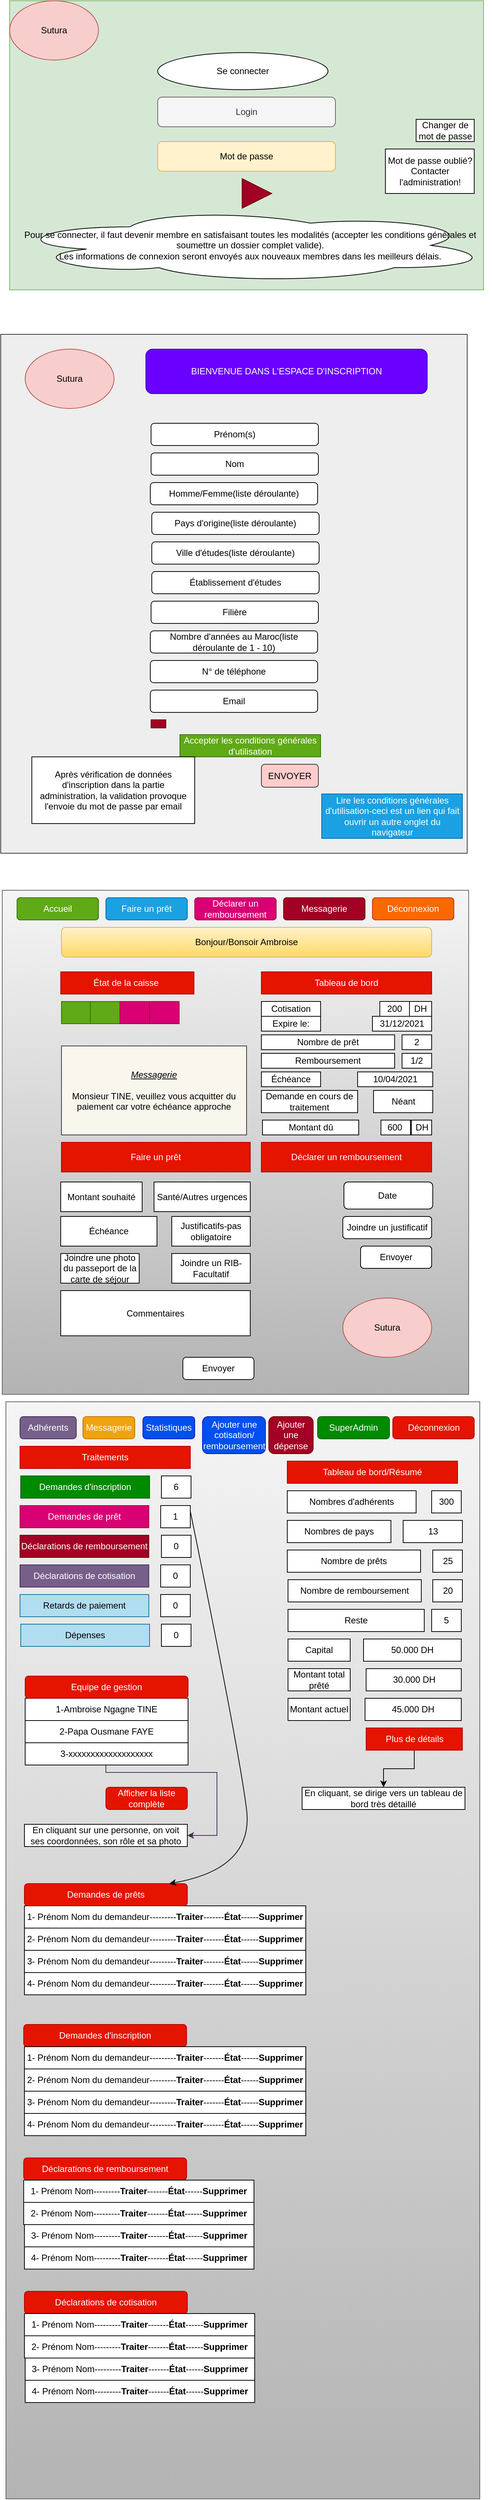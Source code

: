 <mxfile version="14.4.9" type="github">
  <diagram id="IibwhsUdMYKJf8pqr-UW" name="Page-1">
    <mxGraphModel dx="1252" dy="643" grid="1" gridSize="10" guides="1" tooltips="1" connect="1" arrows="1" fold="1" page="1" pageScale="1" pageWidth="827" pageHeight="1169" math="0" shadow="0">
      <root>
        <mxCell id="0" />
        <mxCell id="1" parent="0" />
        <mxCell id="SDGDesWbccRSjYrfOrNV-1" value="" style="rounded=0;whiteSpace=wrap;html=1;fillColor=#d5e8d4;strokeColor=#82b366;" parent="1" vertex="1">
          <mxGeometry x="80" y="80" width="640" height="390" as="geometry" />
        </mxCell>
        <mxCell id="SDGDesWbccRSjYrfOrNV-2" value="Login" style="rounded=1;whiteSpace=wrap;html=1;fillColor=#f5f5f5;strokeColor=#666666;fontColor=#333333;" parent="1" vertex="1">
          <mxGeometry x="280" y="210" width="240" height="40" as="geometry" />
        </mxCell>
        <mxCell id="SDGDesWbccRSjYrfOrNV-3" value="Mot de passe" style="rounded=1;whiteSpace=wrap;html=1;fillColor=#fff2cc;strokeColor=#d6b656;" parent="1" vertex="1">
          <mxGeometry x="280" y="270" width="240" height="40" as="geometry" />
        </mxCell>
        <mxCell id="SDGDesWbccRSjYrfOrNV-4" value="Se connecter" style="ellipse;whiteSpace=wrap;html=1;" parent="1" vertex="1">
          <mxGeometry x="280" y="150" width="230" height="50" as="geometry" />
        </mxCell>
        <mxCell id="SDGDesWbccRSjYrfOrNV-5" value="" style="triangle;whiteSpace=wrap;html=1;fillColor=#a20025;strokeColor=#6F0000;fontColor=#ffffff;" parent="1" vertex="1">
          <mxGeometry x="394" y="320" width="40" height="40" as="geometry" />
        </mxCell>
        <mxCell id="SDGDesWbccRSjYrfOrNV-6" value="Sutura" style="ellipse;whiteSpace=wrap;html=1;fillColor=#f8cecc;strokeColor=#b85450;" parent="1" vertex="1">
          <mxGeometry x="80" y="80" width="120" height="80" as="geometry" />
        </mxCell>
        <mxCell id="SDGDesWbccRSjYrfOrNV-7" value="Pour se connecter, il faut devenir membre en satisfaisant toutes les modalités (accepter les conditions générales et soumettre un dossier complet valide).&lt;br&gt;Les informations de connexion seront envoyés aux nouveaux membres dans les meilleurs délais." style="ellipse;shape=cloud;whiteSpace=wrap;html=1;" parent="1" vertex="1">
          <mxGeometry x="80" y="360" width="650" height="100" as="geometry" />
        </mxCell>
        <mxCell id="SDGDesWbccRSjYrfOrNV-8" value="" style="rounded=0;whiteSpace=wrap;html=1;fillColor=#eeeeee;strokeColor=#36393d;" parent="1" vertex="1">
          <mxGeometry x="68" y="530" width="630" height="700" as="geometry" />
        </mxCell>
        <mxCell id="SDGDesWbccRSjYrfOrNV-9" value="BIENVENUE DANS L&#39;ESPACE D&#39;INSCRIPTION" style="rounded=1;whiteSpace=wrap;html=1;fillColor=#6a00ff;strokeColor=#3700CC;fontColor=#ffffff;" parent="1" vertex="1">
          <mxGeometry x="264" y="550" width="380" height="60" as="geometry" />
        </mxCell>
        <mxCell id="SDGDesWbccRSjYrfOrNV-10" value="Sutura" style="ellipse;whiteSpace=wrap;html=1;fillColor=#f8cecc;strokeColor=#b85450;" parent="1" vertex="1">
          <mxGeometry x="101" y="550" width="120" height="80" as="geometry" />
        </mxCell>
        <mxCell id="SDGDesWbccRSjYrfOrNV-11" value="Prénom(s)" style="rounded=1;whiteSpace=wrap;html=1;" parent="1" vertex="1">
          <mxGeometry x="271" y="650" width="226" height="30" as="geometry" />
        </mxCell>
        <mxCell id="SDGDesWbccRSjYrfOrNV-12" value="Nom" style="rounded=1;whiteSpace=wrap;html=1;" parent="1" vertex="1">
          <mxGeometry x="271" y="690" width="226" height="30" as="geometry" />
        </mxCell>
        <mxCell id="SDGDesWbccRSjYrfOrNV-13" value="Pays d&#39;origine(liste déroulante)" style="rounded=1;whiteSpace=wrap;html=1;" parent="1" vertex="1">
          <mxGeometry x="272" y="770" width="226" height="30" as="geometry" />
        </mxCell>
        <mxCell id="SDGDesWbccRSjYrfOrNV-14" value="Ville d&#39;études(liste déroulante)" style="rounded=1;whiteSpace=wrap;html=1;" parent="1" vertex="1">
          <mxGeometry x="272" y="810" width="226" height="30" as="geometry" />
        </mxCell>
        <mxCell id="SDGDesWbccRSjYrfOrNV-16" value="Établissement d&#39;études" style="rounded=1;whiteSpace=wrap;html=1;" parent="1" vertex="1">
          <mxGeometry x="272" y="850" width="226" height="30" as="geometry" />
        </mxCell>
        <mxCell id="SDGDesWbccRSjYrfOrNV-17" value="Filière" style="rounded=1;whiteSpace=wrap;html=1;" parent="1" vertex="1">
          <mxGeometry x="271" y="890" width="226" height="30" as="geometry" />
        </mxCell>
        <mxCell id="SDGDesWbccRSjYrfOrNV-18" value="Nombre d&#39;années au Maroc(liste déroulante de 1 - 10)" style="rounded=1;whiteSpace=wrap;html=1;" parent="1" vertex="1">
          <mxGeometry x="270" y="930" width="226" height="30" as="geometry" />
        </mxCell>
        <mxCell id="SDGDesWbccRSjYrfOrNV-19" value="N° de téléphone" style="rounded=1;whiteSpace=wrap;html=1;" parent="1" vertex="1">
          <mxGeometry x="270" y="970" width="226" height="30" as="geometry" />
        </mxCell>
        <mxCell id="SDGDesWbccRSjYrfOrNV-20" value="Email" style="rounded=1;whiteSpace=wrap;html=1;" parent="1" vertex="1">
          <mxGeometry x="270" y="1010" width="226" height="30" as="geometry" />
        </mxCell>
        <mxCell id="SDGDesWbccRSjYrfOrNV-24" value="ENVOYER" style="rounded=1;whiteSpace=wrap;html=1;fillColor=#ffcccc;strokeColor=#36393d;" parent="1" vertex="1">
          <mxGeometry x="420" y="1110" width="77" height="31" as="geometry" />
        </mxCell>
        <mxCell id="SDGDesWbccRSjYrfOrNV-25" value="" style="rounded=0;whiteSpace=wrap;html=1;fillColor=#a20025;strokeColor=#6F0000;fontColor=#ffffff;" parent="1" vertex="1">
          <mxGeometry x="271" y="1050" width="20" height="11" as="geometry" />
        </mxCell>
        <mxCell id="SDGDesWbccRSjYrfOrNV-27" value="Accepter les conditions générales d&#39;utilisation" style="rounded=0;whiteSpace=wrap;html=1;fillColor=#60a917;strokeColor=#2D7600;fontColor=#ffffff;" parent="1" vertex="1">
          <mxGeometry x="310" y="1070" width="190" height="30" as="geometry" />
        </mxCell>
        <mxCell id="SDGDesWbccRSjYrfOrNV-28" value="Lire les conditions générales d&#39;utilisation-ceci est un lien qui fait ouvrir un autre onglet du navigateur" style="rounded=0;whiteSpace=wrap;html=1;fillColor=#1ba1e2;strokeColor=#006EAF;fontColor=#ffffff;" parent="1" vertex="1">
          <mxGeometry x="501.5" y="1150" width="190" height="60" as="geometry" />
        </mxCell>
        <mxCell id="SDGDesWbccRSjYrfOrNV-29" value="" style="rounded=0;whiteSpace=wrap;html=1;gradientColor=#b3b3b3;fillColor=#f5f5f5;strokeColor=#666666;" parent="1" vertex="1">
          <mxGeometry x="70" y="1280" width="630" height="680" as="geometry" />
        </mxCell>
        <mxCell id="SDGDesWbccRSjYrfOrNV-30" value="Accueil" style="rounded=1;whiteSpace=wrap;html=1;fillColor=#60a917;strokeColor=#2D7600;fontColor=#ffffff;" parent="1" vertex="1">
          <mxGeometry x="90" y="1290" width="110" height="30" as="geometry" />
        </mxCell>
        <mxCell id="SDGDesWbccRSjYrfOrNV-31" value="Faire un prêt" style="rounded=1;whiteSpace=wrap;html=1;fillColor=#1ba1e2;strokeColor=#006EAF;fontColor=#ffffff;" parent="1" vertex="1">
          <mxGeometry x="210" y="1290" width="110" height="30" as="geometry" />
        </mxCell>
        <mxCell id="SDGDesWbccRSjYrfOrNV-32" value="Déclarer un remboursement" style="rounded=1;whiteSpace=wrap;html=1;fillColor=#d80073;strokeColor=#A50040;fontColor=#ffffff;" parent="1" vertex="1">
          <mxGeometry x="330" y="1290" width="110" height="30" as="geometry" />
        </mxCell>
        <mxCell id="SDGDesWbccRSjYrfOrNV-33" value="Messagerie" style="rounded=1;whiteSpace=wrap;html=1;fillColor=#a20025;strokeColor=#6F0000;fontColor=#ffffff;" parent="1" vertex="1">
          <mxGeometry x="450" y="1290" width="110" height="30" as="geometry" />
        </mxCell>
        <mxCell id="SDGDesWbccRSjYrfOrNV-34" value="Déconnexion" style="rounded=1;whiteSpace=wrap;html=1;fillColor=#fa6800;strokeColor=#C73500;fontColor=#ffffff;" parent="1" vertex="1">
          <mxGeometry x="570" y="1290" width="110" height="30" as="geometry" />
        </mxCell>
        <mxCell id="SDGDesWbccRSjYrfOrNV-35" value="Bonjour/Bonsoir Ambroise" style="rounded=1;whiteSpace=wrap;html=1;fillColor=#fff2cc;strokeColor=#d6b656;gradientColor=#ffd966;" parent="1" vertex="1">
          <mxGeometry x="170" y="1330" width="430" height="40" as="geometry" />
        </mxCell>
        <mxCell id="SDGDesWbccRSjYrfOrNV-36" value="État de la caisse&amp;nbsp;" style="rounded=0;whiteSpace=wrap;html=1;fillColor=#e51400;strokeColor=#B20000;fontColor=#ffffff;" parent="1" vertex="1">
          <mxGeometry x="149" y="1390" width="180" height="30" as="geometry" />
        </mxCell>
        <mxCell id="SDGDesWbccRSjYrfOrNV-37" value="" style="rounded=0;whiteSpace=wrap;html=1;fillColor=#60a917;strokeColor=#2D7600;fontColor=#ffffff;" parent="1" vertex="1">
          <mxGeometry x="150" y="1430" width="40" height="30" as="geometry" />
        </mxCell>
        <mxCell id="SDGDesWbccRSjYrfOrNV-38" value="" style="rounded=0;whiteSpace=wrap;html=1;fillColor=#60a917;strokeColor=#2D7600;fontColor=#ffffff;" parent="1" vertex="1">
          <mxGeometry x="189" y="1430" width="40" height="30" as="geometry" />
        </mxCell>
        <mxCell id="SDGDesWbccRSjYrfOrNV-39" value="" style="rounded=0;whiteSpace=wrap;html=1;fillColor=#d80073;strokeColor=#A50040;fontColor=#ffffff;" parent="1" vertex="1">
          <mxGeometry x="229" y="1430" width="40" height="30" as="geometry" />
        </mxCell>
        <mxCell id="SDGDesWbccRSjYrfOrNV-40" value="" style="rounded=0;whiteSpace=wrap;html=1;fillColor=#d80073;strokeColor=#A50040;fontColor=#ffffff;" parent="1" vertex="1">
          <mxGeometry x="269" y="1430" width="40" height="30" as="geometry" />
        </mxCell>
        <mxCell id="SDGDesWbccRSjYrfOrNV-41" value="&lt;i&gt;&lt;u&gt;Messagerie&lt;br&gt;&lt;/u&gt;&lt;/i&gt;&lt;br&gt;Monsieur TINE, veuillez vous acquitter du paiement car votre échéance approche" style="rounded=0;whiteSpace=wrap;html=1;fillColor=#f9f7ed;strokeColor=#36393d;" parent="1" vertex="1">
          <mxGeometry x="154" y="1490" width="240" height="90" as="geometry" />
        </mxCell>
        <mxCell id="SDGDesWbccRSjYrfOrNV-42" value="Faire un prêt" style="rounded=0;whiteSpace=wrap;html=1;fillColor=#e51400;strokeColor=#B20000;fontColor=#ffffff;" parent="1" vertex="1">
          <mxGeometry x="155" y="1620" width="250" height="40" as="geometry" />
        </mxCell>
        <mxCell id="SDGDesWbccRSjYrfOrNV-43" value="Nombre de prêt" style="rounded=0;whiteSpace=wrap;html=1;" parent="1" vertex="1">
          <mxGeometry x="420" y="1475" width="180" height="20" as="geometry" />
        </mxCell>
        <mxCell id="SDGDesWbccRSjYrfOrNV-45" value="2" style="rounded=0;whiteSpace=wrap;html=1;" parent="1" vertex="1">
          <mxGeometry x="610" y="1475" width="40" height="20" as="geometry" />
        </mxCell>
        <mxCell id="SDGDesWbccRSjYrfOrNV-46" value="Remboursement" style="rounded=0;whiteSpace=wrap;html=1;" parent="1" vertex="1">
          <mxGeometry x="420" y="1500" width="180" height="20" as="geometry" />
        </mxCell>
        <mxCell id="SDGDesWbccRSjYrfOrNV-47" value="1/2" style="rounded=0;whiteSpace=wrap;html=1;" parent="1" vertex="1">
          <mxGeometry x="610" y="1500" width="40" height="20" as="geometry" />
        </mxCell>
        <mxCell id="SDGDesWbccRSjYrfOrNV-49" value="Échéance" style="rounded=0;whiteSpace=wrap;html=1;" parent="1" vertex="1">
          <mxGeometry x="420" y="1525" width="80" height="20" as="geometry" />
        </mxCell>
        <mxCell id="SDGDesWbccRSjYrfOrNV-50" value="10/04/2021" style="rounded=0;whiteSpace=wrap;html=1;" parent="1" vertex="1">
          <mxGeometry x="550" y="1525" width="101.5" height="20" as="geometry" />
        </mxCell>
        <mxCell id="SDGDesWbccRSjYrfOrNV-51" value="Montant souhaité" style="rounded=0;whiteSpace=wrap;html=1;" parent="1" vertex="1">
          <mxGeometry x="149" y="1673.5" width="110" height="40" as="geometry" />
        </mxCell>
        <mxCell id="SDGDesWbccRSjYrfOrNV-53" value="Santé/Autres urgences" style="rounded=0;whiteSpace=wrap;html=1;" parent="1" vertex="1">
          <mxGeometry x="275" y="1673.5" width="130" height="40" as="geometry" />
        </mxCell>
        <mxCell id="SDGDesWbccRSjYrfOrNV-54" value="Échéance" style="rounded=0;whiteSpace=wrap;html=1;" parent="1" vertex="1">
          <mxGeometry x="149" y="1720" width="130" height="40" as="geometry" />
        </mxCell>
        <mxCell id="SDGDesWbccRSjYrfOrNV-57" value="Envoyer" style="rounded=1;whiteSpace=wrap;html=1;" parent="1" vertex="1">
          <mxGeometry x="314" y="1910" width="96" height="30" as="geometry" />
        </mxCell>
        <mxCell id="SDGDesWbccRSjYrfOrNV-58" value="Demande en cours de traitement" style="rounded=0;whiteSpace=wrap;html=1;" parent="1" vertex="1">
          <mxGeometry x="420" y="1550" width="130" height="30" as="geometry" />
        </mxCell>
        <mxCell id="SDGDesWbccRSjYrfOrNV-59" value="Néant" style="rounded=0;whiteSpace=wrap;html=1;" parent="1" vertex="1">
          <mxGeometry x="571.5" y="1550" width="80" height="30" as="geometry" />
        </mxCell>
        <mxCell id="SDGDesWbccRSjYrfOrNV-60" value="Déclarer un remboursement" style="rounded=0;whiteSpace=wrap;html=1;fillColor=#e51400;strokeColor=#B20000;fontColor=#ffffff;" parent="1" vertex="1">
          <mxGeometry x="420" y="1620" width="230" height="40" as="geometry" />
        </mxCell>
        <mxCell id="SDGDesWbccRSjYrfOrNV-61" value="Date&amp;nbsp;" style="rounded=1;whiteSpace=wrap;html=1;" parent="1" vertex="1">
          <mxGeometry x="531.5" y="1673.5" width="120" height="36.5" as="geometry" />
        </mxCell>
        <mxCell id="SDGDesWbccRSjYrfOrNV-62" value="Joindre un justificatif" style="rounded=1;whiteSpace=wrap;html=1;" parent="1" vertex="1">
          <mxGeometry x="530" y="1720" width="120" height="30" as="geometry" />
        </mxCell>
        <mxCell id="SDGDesWbccRSjYrfOrNV-63" value="Envoyer" style="rounded=1;whiteSpace=wrap;html=1;" parent="1" vertex="1">
          <mxGeometry x="554" y="1760" width="96" height="30" as="geometry" />
        </mxCell>
        <mxCell id="SDGDesWbccRSjYrfOrNV-66" value="Accueil" style="rounded=1;whiteSpace=wrap;html=1;fillColor=#60a917;strokeColor=#2D7600;fontColor=#ffffff;" parent="1" vertex="1">
          <mxGeometry x="90" y="1290" width="110" height="30" as="geometry" />
        </mxCell>
        <mxCell id="SDGDesWbccRSjYrfOrNV-67" value="Faire un prêt" style="rounded=1;whiteSpace=wrap;html=1;fillColor=#1ba1e2;strokeColor=#006EAF;fontColor=#ffffff;" parent="1" vertex="1">
          <mxGeometry x="210" y="1290" width="110" height="30" as="geometry" />
        </mxCell>
        <mxCell id="SDGDesWbccRSjYrfOrNV-68" value="Déclarer un remboursement" style="rounded=1;whiteSpace=wrap;html=1;fillColor=#d80073;strokeColor=#A50040;fontColor=#ffffff;" parent="1" vertex="1">
          <mxGeometry x="330" y="1290" width="110" height="30" as="geometry" />
        </mxCell>
        <mxCell id="SDGDesWbccRSjYrfOrNV-69" value="Messagerie" style="rounded=1;whiteSpace=wrap;html=1;fillColor=#a20025;strokeColor=#6F0000;fontColor=#ffffff;" parent="1" vertex="1">
          <mxGeometry x="450" y="1290" width="110" height="30" as="geometry" />
        </mxCell>
        <mxCell id="SDGDesWbccRSjYrfOrNV-70" value="Accueil" style="rounded=1;whiteSpace=wrap;html=1;fillColor=#60a917;strokeColor=#2D7600;fontColor=#ffffff;" parent="1" vertex="1">
          <mxGeometry x="90" y="1290" width="110" height="30" as="geometry" />
        </mxCell>
        <mxCell id="SDGDesWbccRSjYrfOrNV-71" value="Faire un prêt" style="rounded=1;whiteSpace=wrap;html=1;fillColor=#1ba1e2;strokeColor=#006EAF;fontColor=#ffffff;" parent="1" vertex="1">
          <mxGeometry x="210" y="1290" width="110" height="30" as="geometry" />
        </mxCell>
        <mxCell id="SDGDesWbccRSjYrfOrNV-72" value="Déclarer un remboursement" style="rounded=1;whiteSpace=wrap;html=1;fillColor=#d80073;strokeColor=#A50040;fontColor=#ffffff;" parent="1" vertex="1">
          <mxGeometry x="330" y="1290" width="110" height="30" as="geometry" />
        </mxCell>
        <mxCell id="SDGDesWbccRSjYrfOrNV-73" value="Messagerie" style="rounded=1;whiteSpace=wrap;html=1;fillColor=#a20025;strokeColor=#6F0000;fontColor=#ffffff;" parent="1" vertex="1">
          <mxGeometry x="450" y="1290" width="110" height="30" as="geometry" />
        </mxCell>
        <mxCell id="SDGDesWbccRSjYrfOrNV-74" value="Déconnexion" style="rounded=1;whiteSpace=wrap;html=1;fillColor=#fa6800;strokeColor=#C73500;fontColor=#ffffff;" parent="1" vertex="1">
          <mxGeometry x="570" y="1290" width="110" height="30" as="geometry" />
        </mxCell>
        <mxCell id="SDGDesWbccRSjYrfOrNV-75" value="Bonjour/Bonsoir Ambroise" style="rounded=1;whiteSpace=wrap;html=1;fillColor=#fff2cc;strokeColor=#d6b656;gradientColor=#ffd966;" parent="1" vertex="1">
          <mxGeometry x="170" y="1330" width="430" height="40" as="geometry" />
        </mxCell>
        <mxCell id="SDGDesWbccRSjYrfOrNV-80" value="&lt;i&gt;&lt;u&gt;Messagerie&lt;br&gt;&lt;/u&gt;&lt;/i&gt;&lt;br&gt;Monsieur TINE, veuillez vous acquitter du paiement car votre échéance approche" style="rounded=0;whiteSpace=wrap;html=1;fillColor=#f9f7ed;strokeColor=#36393d;" parent="1" vertex="1">
          <mxGeometry x="154" y="1490" width="240" height="90" as="geometry" />
        </mxCell>
        <mxCell id="SDGDesWbccRSjYrfOrNV-85" value="Accueil" style="rounded=1;whiteSpace=wrap;html=1;fillColor=#60a917;strokeColor=#2D7600;fontColor=#ffffff;" parent="1" vertex="1">
          <mxGeometry x="90" y="1290" width="110" height="30" as="geometry" />
        </mxCell>
        <mxCell id="SDGDesWbccRSjYrfOrNV-86" value="Faire un prêt" style="rounded=1;whiteSpace=wrap;html=1;fillColor=#1ba1e2;strokeColor=#006EAF;fontColor=#ffffff;" parent="1" vertex="1">
          <mxGeometry x="210" y="1290" width="110" height="30" as="geometry" />
        </mxCell>
        <mxCell id="SDGDesWbccRSjYrfOrNV-87" value="Déclarer un remboursement" style="rounded=1;whiteSpace=wrap;html=1;fillColor=#d80073;strokeColor=#A50040;fontColor=#ffffff;" parent="1" vertex="1">
          <mxGeometry x="330" y="1290" width="110" height="30" as="geometry" />
        </mxCell>
        <mxCell id="SDGDesWbccRSjYrfOrNV-88" value="Messagerie" style="rounded=1;whiteSpace=wrap;html=1;fillColor=#a20025;strokeColor=#6F0000;fontColor=#ffffff;" parent="1" vertex="1">
          <mxGeometry x="450" y="1290" width="110" height="30" as="geometry" />
        </mxCell>
        <mxCell id="SDGDesWbccRSjYrfOrNV-89" value="Déconnexion" style="rounded=1;whiteSpace=wrap;html=1;fillColor=#fa6800;strokeColor=#C73500;fontColor=#ffffff;" parent="1" vertex="1">
          <mxGeometry x="570" y="1290" width="110" height="30" as="geometry" />
        </mxCell>
        <mxCell id="SDGDesWbccRSjYrfOrNV-90" value="Bonjour/Bonsoir Ambroise" style="rounded=1;whiteSpace=wrap;html=1;fillColor=#fff2cc;strokeColor=#d6b656;gradientColor=#ffd966;" parent="1" vertex="1">
          <mxGeometry x="170" y="1330" width="430" height="40" as="geometry" />
        </mxCell>
        <mxCell id="SDGDesWbccRSjYrfOrNV-95" value="&lt;i&gt;&lt;u&gt;Messagerie&lt;br&gt;&lt;/u&gt;&lt;/i&gt;&lt;br&gt;Monsieur TINE, veuillez vous acquitter du paiement car votre échéance approche" style="rounded=0;whiteSpace=wrap;html=1;fillColor=#f9f7ed;strokeColor=#36393d;" parent="1" vertex="1">
          <mxGeometry x="154" y="1490" width="240" height="90" as="geometry" />
        </mxCell>
        <mxCell id="SDGDesWbccRSjYrfOrNV-103" value="Faire un prêt" style="rounded=0;whiteSpace=wrap;html=1;fillColor=#e51400;strokeColor=#B20000;fontColor=#ffffff;" parent="1" vertex="1">
          <mxGeometry x="155" y="1620" width="250" height="40" as="geometry" />
        </mxCell>
        <mxCell id="SDGDesWbccRSjYrfOrNV-104" value="Déclarer un remboursement" style="rounded=0;whiteSpace=wrap;html=1;fillColor=#e51400;strokeColor=#B20000;fontColor=#ffffff;" parent="1" vertex="1">
          <mxGeometry x="420" y="1620" width="230" height="40" as="geometry" />
        </mxCell>
        <mxCell id="SDGDesWbccRSjYrfOrNV-106" value="Joindre un justificatif" style="rounded=1;whiteSpace=wrap;html=1;" parent="1" vertex="1">
          <mxGeometry x="530" y="1720" width="120" height="30" as="geometry" />
        </mxCell>
        <mxCell id="SDGDesWbccRSjYrfOrNV-107" value="Envoyer" style="rounded=1;whiteSpace=wrap;html=1;" parent="1" vertex="1">
          <mxGeometry x="554" y="1760" width="96" height="30" as="geometry" />
        </mxCell>
        <mxCell id="SDGDesWbccRSjYrfOrNV-108" value="Accueil" style="rounded=1;whiteSpace=wrap;html=1;fillColor=#60a917;strokeColor=#2D7600;fontColor=#ffffff;" parent="1" vertex="1">
          <mxGeometry x="90" y="1290" width="110" height="30" as="geometry" />
        </mxCell>
        <mxCell id="SDGDesWbccRSjYrfOrNV-109" value="Faire un prêt" style="rounded=1;whiteSpace=wrap;html=1;fillColor=#1ba1e2;strokeColor=#006EAF;fontColor=#ffffff;" parent="1" vertex="1">
          <mxGeometry x="210" y="1290" width="110" height="30" as="geometry" />
        </mxCell>
        <mxCell id="SDGDesWbccRSjYrfOrNV-110" value="Déclarer un remboursement" style="rounded=1;whiteSpace=wrap;html=1;fillColor=#d80073;strokeColor=#A50040;fontColor=#ffffff;" parent="1" vertex="1">
          <mxGeometry x="330" y="1290" width="110" height="30" as="geometry" />
        </mxCell>
        <mxCell id="SDGDesWbccRSjYrfOrNV-111" value="Messagerie" style="rounded=1;whiteSpace=wrap;html=1;fillColor=#a20025;strokeColor=#6F0000;fontColor=#ffffff;" parent="1" vertex="1">
          <mxGeometry x="450" y="1290" width="110" height="30" as="geometry" />
        </mxCell>
        <mxCell id="SDGDesWbccRSjYrfOrNV-112" value="Déconnexion" style="rounded=1;whiteSpace=wrap;html=1;fillColor=#fa6800;strokeColor=#C73500;fontColor=#ffffff;" parent="1" vertex="1">
          <mxGeometry x="570" y="1290" width="110" height="30" as="geometry" />
        </mxCell>
        <mxCell id="SDGDesWbccRSjYrfOrNV-113" value="Bonjour/Bonsoir Ambroise" style="rounded=1;whiteSpace=wrap;html=1;fillColor=#fff2cc;strokeColor=#d6b656;gradientColor=#ffd966;" parent="1" vertex="1">
          <mxGeometry x="150" y="1330" width="500" height="40" as="geometry" />
        </mxCell>
        <mxCell id="SDGDesWbccRSjYrfOrNV-118" value="&lt;i&gt;&lt;u&gt;Messagerie&lt;br&gt;&lt;/u&gt;&lt;/i&gt;&lt;br&gt;Monsieur TINE, veuillez vous acquitter du paiement car votre échéance approche" style="rounded=0;whiteSpace=wrap;html=1;fillColor=#f9f7ed;strokeColor=#36393d;" parent="1" vertex="1">
          <mxGeometry x="150" y="1490" width="250" height="120" as="geometry" />
        </mxCell>
        <mxCell id="SDGDesWbccRSjYrfOrNV-126" value="Faire un prêt" style="rounded=0;whiteSpace=wrap;html=1;fillColor=#e51400;strokeColor=#B20000;fontColor=#ffffff;" parent="1" vertex="1">
          <mxGeometry x="150" y="1620" width="255" height="40" as="geometry" />
        </mxCell>
        <mxCell id="SDGDesWbccRSjYrfOrNV-127" value="Déclarer un remboursement" style="rounded=0;whiteSpace=wrap;html=1;fillColor=#e51400;strokeColor=#B20000;fontColor=#ffffff;" parent="1" vertex="1">
          <mxGeometry x="420" y="1620" width="230" height="40" as="geometry" />
        </mxCell>
        <mxCell id="SDGDesWbccRSjYrfOrNV-129" value="Joindre un justificatif" style="rounded=1;whiteSpace=wrap;html=1;" parent="1" vertex="1">
          <mxGeometry x="530" y="1720" width="120" height="30" as="geometry" />
        </mxCell>
        <mxCell id="SDGDesWbccRSjYrfOrNV-130" value="Envoyer" style="rounded=1;whiteSpace=wrap;html=1;" parent="1" vertex="1">
          <mxGeometry x="554" y="1760" width="96" height="30" as="geometry" />
        </mxCell>
        <mxCell id="SDGDesWbccRSjYrfOrNV-132" value="Justificatifs-pas obligatoire" style="rounded=0;whiteSpace=wrap;html=1;" parent="1" vertex="1">
          <mxGeometry x="299" y="1720" width="106" height="40" as="geometry" />
        </mxCell>
        <mxCell id="SDGDesWbccRSjYrfOrNV-133" value="Commentaires" style="rounded=0;whiteSpace=wrap;html=1;" parent="1" vertex="1">
          <mxGeometry x="149" y="1820" width="256" height="61" as="geometry" />
        </mxCell>
        <mxCell id="SDGDesWbccRSjYrfOrNV-135" value="Sutura" style="ellipse;whiteSpace=wrap;html=1;fillColor=#f8cecc;strokeColor=#b85450;" parent="1" vertex="1">
          <mxGeometry x="530" y="1830" width="120" height="80" as="geometry" />
        </mxCell>
        <mxCell id="SDGDesWbccRSjYrfOrNV-136" value="" style="rounded=0;whiteSpace=wrap;html=1;gradientColor=#b3b3b3;fillColor=#f5f5f5;strokeColor=#666666;" parent="1" vertex="1">
          <mxGeometry x="75" y="1970" width="640" height="1480" as="geometry" />
        </mxCell>
        <mxCell id="SDGDesWbccRSjYrfOrNV-139" value="Adhérents" style="rounded=1;whiteSpace=wrap;html=1;fillColor=#76608a;strokeColor=#432D57;fontColor=#ffffff;" parent="1" vertex="1">
          <mxGeometry x="94" y="1990" width="76" height="30" as="geometry" />
        </mxCell>
        <mxCell id="SDGDesWbccRSjYrfOrNV-140" value="Messagerie" style="rounded=1;whiteSpace=wrap;html=1;fillColor=#f0a30a;strokeColor=#BD7000;fontColor=#ffffff;" parent="1" vertex="1">
          <mxGeometry x="179" y="1990" width="70" height="30" as="geometry" />
        </mxCell>
        <mxCell id="SDGDesWbccRSjYrfOrNV-141" value="Statistiques" style="rounded=1;whiteSpace=wrap;html=1;fillColor=#0050ef;strokeColor=#001DBC;fontColor=#ffffff;" parent="1" vertex="1">
          <mxGeometry x="260" y="1990" width="70" height="30" as="geometry" />
        </mxCell>
        <mxCell id="SDGDesWbccRSjYrfOrNV-157" value="Tableau de bord" style="rounded=0;whiteSpace=wrap;html=1;fillColor=#e51400;strokeColor=#B20000;fontColor=#ffffff;" parent="1" vertex="1">
          <mxGeometry x="420" y="1390" width="230" height="30" as="geometry" />
        </mxCell>
        <mxCell id="SDGDesWbccRSjYrfOrNV-165" value="Tableau de bord/Résumé" style="rounded=0;whiteSpace=wrap;html=1;fillColor=#e51400;strokeColor=#B20000;fontColor=#ffffff;" parent="1" vertex="1">
          <mxGeometry x="455" y="2050" width="230" height="30" as="geometry" />
        </mxCell>
        <mxCell id="SDGDesWbccRSjYrfOrNV-166" value="Nombres d&#39;adhérents" style="rounded=0;whiteSpace=wrap;html=1;" parent="1" vertex="1">
          <mxGeometry x="455" y="2090" width="174" height="30" as="geometry" />
        </mxCell>
        <mxCell id="SDGDesWbccRSjYrfOrNV-167" value="300" style="rounded=0;whiteSpace=wrap;html=1;" parent="1" vertex="1">
          <mxGeometry x="650" y="2090" width="40" height="30" as="geometry" />
        </mxCell>
        <mxCell id="SDGDesWbccRSjYrfOrNV-168" value="Nombre de prêts" style="rounded=0;whiteSpace=wrap;html=1;" parent="1" vertex="1">
          <mxGeometry x="455" y="2170" width="180" height="30" as="geometry" />
        </mxCell>
        <mxCell id="SDGDesWbccRSjYrfOrNV-207" value="" style="edgeStyle=orthogonalEdgeStyle;rounded=0;orthogonalLoop=1;jettySize=auto;html=1;fillColor=#76608a;strokeColor=#432D57;exitX=0.5;exitY=1;exitDx=0;exitDy=0;" parent="1" source="SDGDesWbccRSjYrfOrNV-202" target="SDGDesWbccRSjYrfOrNV-206" edge="1">
          <mxGeometry relative="1" as="geometry">
            <Array as="points">
              <mxPoint x="210" y="2470" />
              <mxPoint x="360" y="2470" />
              <mxPoint x="360" y="2555" />
            </Array>
          </mxGeometry>
        </mxCell>
        <mxCell id="SDGDesWbccRSjYrfOrNV-169" value="1-Ambroise Ngagne TINE" style="rounded=0;whiteSpace=wrap;html=1;" parent="1" vertex="1">
          <mxGeometry x="101" y="2370" width="220" height="30" as="geometry" />
        </mxCell>
        <mxCell id="SDGDesWbccRSjYrfOrNV-170" value="Nombres de pays" style="rounded=0;whiteSpace=wrap;html=1;" parent="1" vertex="1">
          <mxGeometry x="455" y="2130" width="140" height="30" as="geometry" />
        </mxCell>
        <mxCell id="SDGDesWbccRSjYrfOrNV-212" value="" style="edgeStyle=orthogonalEdgeStyle;rounded=0;orthogonalLoop=1;jettySize=auto;html=1;" parent="1" source="SDGDesWbccRSjYrfOrNV-171" target="SDGDesWbccRSjYrfOrNV-211" edge="1">
          <mxGeometry relative="1" as="geometry" />
        </mxCell>
        <mxCell id="SDGDesWbccRSjYrfOrNV-171" value="Plus de détails" style="rounded=0;whiteSpace=wrap;html=1;fillColor=#e51400;strokeColor=#B20000;fontColor=#ffffff;" parent="1" vertex="1">
          <mxGeometry x="561.5" y="2410" width="130" height="30" as="geometry" />
        </mxCell>
        <mxCell id="SDGDesWbccRSjYrfOrNV-172" value="13" style="rounded=0;whiteSpace=wrap;html=1;" parent="1" vertex="1">
          <mxGeometry x="611.5" y="2130" width="80" height="30" as="geometry" />
        </mxCell>
        <mxCell id="SDGDesWbccRSjYrfOrNV-177" value="25" style="rounded=0;whiteSpace=wrap;html=1;" parent="1" vertex="1">
          <mxGeometry x="651.5" y="2170" width="40" height="30" as="geometry" />
        </mxCell>
        <mxCell id="SDGDesWbccRSjYrfOrNV-178" value="Nombre de remboursement" style="rounded=0;whiteSpace=wrap;html=1;" parent="1" vertex="1">
          <mxGeometry x="456" y="2210" width="180" height="30" as="geometry" />
        </mxCell>
        <mxCell id="SDGDesWbccRSjYrfOrNV-179" value="Reste" style="rounded=0;whiteSpace=wrap;html=1;" parent="1" vertex="1">
          <mxGeometry x="456" y="2250" width="184" height="30" as="geometry" />
        </mxCell>
        <mxCell id="SDGDesWbccRSjYrfOrNV-180" value="Capital" style="rounded=0;whiteSpace=wrap;html=1;" parent="1" vertex="1">
          <mxGeometry x="456" y="2290" width="84" height="30" as="geometry" />
        </mxCell>
        <mxCell id="SDGDesWbccRSjYrfOrNV-181" value="Montant actuel" style="rounded=0;whiteSpace=wrap;html=1;" parent="1" vertex="1">
          <mxGeometry x="456" y="2370" width="84" height="30" as="geometry" />
        </mxCell>
        <mxCell id="SDGDesWbccRSjYrfOrNV-182" value="Montant total prêté" style="rounded=0;whiteSpace=wrap;html=1;" parent="1" vertex="1">
          <mxGeometry x="456" y="2330" width="84" height="30" as="geometry" />
        </mxCell>
        <mxCell id="SDGDesWbccRSjYrfOrNV-184" value="50.000 DH" style="rounded=0;whiteSpace=wrap;html=1;" parent="1" vertex="1">
          <mxGeometry x="558" y="2290" width="132" height="30" as="geometry" />
        </mxCell>
        <mxCell id="SDGDesWbccRSjYrfOrNV-185" value="30.000 DH" style="rounded=0;whiteSpace=wrap;html=1;" parent="1" vertex="1">
          <mxGeometry x="561.5" y="2330" width="128.5" height="30" as="geometry" />
        </mxCell>
        <mxCell id="SDGDesWbccRSjYrfOrNV-186" value="45.000 DH" style="rounded=0;whiteSpace=wrap;html=1;" parent="1" vertex="1">
          <mxGeometry x="560" y="2370" width="130" height="30" as="geometry" />
        </mxCell>
        <mxCell id="SDGDesWbccRSjYrfOrNV-187" value="20" style="rounded=0;whiteSpace=wrap;html=1;" parent="1" vertex="1">
          <mxGeometry x="651.5" y="2210" width="40" height="30" as="geometry" />
        </mxCell>
        <mxCell id="SDGDesWbccRSjYrfOrNV-188" value="5" style="rounded=0;whiteSpace=wrap;html=1;" parent="1" vertex="1">
          <mxGeometry x="650" y="2250" width="40" height="30" as="geometry" />
        </mxCell>
        <mxCell id="SDGDesWbccRSjYrfOrNV-190" value="Traitements" style="rounded=0;whiteSpace=wrap;html=1;fillColor=#e51400;strokeColor=#B20000;fontColor=#ffffff;" parent="1" vertex="1">
          <mxGeometry x="94" y="2030" width="230" height="30" as="geometry" />
        </mxCell>
        <mxCell id="SDGDesWbccRSjYrfOrNV-191" value="Demandes d&#39;inscription" style="rounded=0;whiteSpace=wrap;html=1;fillColor=#008a00;strokeColor=#005700;fontColor=#ffffff;" parent="1" vertex="1">
          <mxGeometry x="95" y="2070" width="174" height="30" as="geometry" />
        </mxCell>
        <mxCell id="SDGDesWbccRSjYrfOrNV-192" value="Demandes de prêt" style="rounded=0;whiteSpace=wrap;html=1;fillColor=#d80073;strokeColor=#A50040;fontColor=#ffffff;" parent="1" vertex="1">
          <mxGeometry x="94" y="2110" width="174" height="30" as="geometry" />
        </mxCell>
        <mxCell id="SDGDesWbccRSjYrfOrNV-193" value="Déclarations de remboursement" style="rounded=0;whiteSpace=wrap;html=1;fillColor=#a20025;strokeColor=#6F0000;fontColor=#ffffff;" parent="1" vertex="1">
          <mxGeometry x="94" y="2150" width="174" height="30" as="geometry" />
        </mxCell>
        <mxCell id="SDGDesWbccRSjYrfOrNV-194" value="0" style="rounded=0;whiteSpace=wrap;html=1;" parent="1" vertex="1">
          <mxGeometry x="285" y="2150" width="40" height="30" as="geometry" />
        </mxCell>
        <mxCell id="SDGDesWbccRSjYrfOrNV-195" value="1" style="rounded=0;whiteSpace=wrap;html=1;" parent="1" vertex="1">
          <mxGeometry x="284" y="2110" width="40" height="30" as="geometry" />
        </mxCell>
        <mxCell id="SDGDesWbccRSjYrfOrNV-196" value="6" style="rounded=0;whiteSpace=wrap;html=1;" parent="1" vertex="1">
          <mxGeometry x="285" y="2070" width="40" height="30" as="geometry" />
        </mxCell>
        <mxCell id="SDGDesWbccRSjYrfOrNV-198" value="0" style="rounded=0;whiteSpace=wrap;html=1;" parent="1" vertex="1">
          <mxGeometry x="284" y="2190" width="40" height="30" as="geometry" />
        </mxCell>
        <mxCell id="SDGDesWbccRSjYrfOrNV-199" value="Déconnexion" style="rounded=1;whiteSpace=wrap;html=1;fillColor=#e51400;strokeColor=#B20000;fontColor=#ffffff;" parent="1" vertex="1">
          <mxGeometry x="597.5" y="1990" width="110" height="30" as="geometry" />
        </mxCell>
        <mxCell id="SDGDesWbccRSjYrfOrNV-200" value="Equipe de gestion" style="rounded=1;whiteSpace=wrap;html=1;fillColor=#e51400;strokeColor=#B20000;fontColor=#ffffff;" parent="1" vertex="1">
          <mxGeometry x="101" y="2340" width="220" height="30" as="geometry" />
        </mxCell>
        <mxCell id="SDGDesWbccRSjYrfOrNV-201" value="2-Papa Ousmane FAYE" style="rounded=0;whiteSpace=wrap;html=1;" parent="1" vertex="1">
          <mxGeometry x="101" y="2400" width="220" height="30" as="geometry" />
        </mxCell>
        <mxCell id="SDGDesWbccRSjYrfOrNV-202" value="3-xxxxxxxxxxxxxxxxxxx" style="rounded=0;whiteSpace=wrap;html=1;" parent="1" vertex="1">
          <mxGeometry x="101" y="2430" width="220" height="30" as="geometry" />
        </mxCell>
        <mxCell id="SDGDesWbccRSjYrfOrNV-205" value="Afficher la liste complète" style="rounded=1;whiteSpace=wrap;html=1;fillColor=#e51400;strokeColor=#B20000;fontColor=#ffffff;" parent="1" vertex="1">
          <mxGeometry x="210" y="2490" width="110" height="30" as="geometry" />
        </mxCell>
        <mxCell id="SDGDesWbccRSjYrfOrNV-206" value="En cliquant sur une personne, on voit ses coordonnées, son rôle et sa photo" style="rounded=0;whiteSpace=wrap;html=1;" parent="1" vertex="1">
          <mxGeometry x="100" y="2540" width="220" height="30" as="geometry" />
        </mxCell>
        <mxCell id="SDGDesWbccRSjYrfOrNV-211" value="En cliquant, se dirige vers un tableau de bord très détaillé" style="rounded=0;whiteSpace=wrap;html=1;" parent="1" vertex="1">
          <mxGeometry x="475" y="2490" width="220" height="30" as="geometry" />
        </mxCell>
        <mxCell id="SDGDesWbccRSjYrfOrNV-213" value="1- Prénom Nom du demandeur---------&lt;b&gt;Traiter&lt;/b&gt;-------&lt;b&gt;État&lt;/b&gt;------&lt;b&gt;Supprimer&lt;/b&gt;" style="rounded=0;whiteSpace=wrap;html=1;" parent="1" vertex="1">
          <mxGeometry x="100" y="2650" width="380" height="30" as="geometry" />
        </mxCell>
        <mxCell id="SDGDesWbccRSjYrfOrNV-214" value="Demandes de prêts" style="rounded=1;whiteSpace=wrap;html=1;fillColor=#e51400;strokeColor=#B20000;fontColor=#ffffff;" parent="1" vertex="1">
          <mxGeometry x="100" y="2620" width="220" height="30" as="geometry" />
        </mxCell>
        <mxCell id="SDGDesWbccRSjYrfOrNV-215" value="2- Prénom Nom du demandeur---------&lt;b&gt;Traiter&lt;/b&gt;-------&lt;b&gt;État&lt;/b&gt;------&lt;b&gt;Supprimer&lt;/b&gt;" style="rounded=0;whiteSpace=wrap;html=1;" parent="1" vertex="1">
          <mxGeometry x="100" y="2680" width="380" height="30" as="geometry" />
        </mxCell>
        <mxCell id="SDGDesWbccRSjYrfOrNV-216" value="4- Prénom Nom du demandeur---------&lt;b&gt;Traiter&lt;/b&gt;-------&lt;b&gt;État&lt;/b&gt;------&lt;b&gt;Supprimer&lt;/b&gt;" style="rounded=0;whiteSpace=wrap;html=1;" parent="1" vertex="1">
          <mxGeometry x="100" y="2740" width="380" height="30" as="geometry" />
        </mxCell>
        <mxCell id="SDGDesWbccRSjYrfOrNV-217" value="3- Prénom Nom du demandeur---------&lt;b&gt;Traiter&lt;/b&gt;-------&lt;b&gt;État&lt;/b&gt;------&lt;b&gt;Supprimer&lt;/b&gt;" style="rounded=0;whiteSpace=wrap;html=1;" parent="1" vertex="1">
          <mxGeometry x="100" y="2710" width="380" height="30" as="geometry" />
        </mxCell>
        <mxCell id="SDGDesWbccRSjYrfOrNV-219" value="" style="curved=1;endArrow=classic;html=1;exitX=1;exitY=0.25;exitDx=0;exitDy=0;" parent="1" source="SDGDesWbccRSjYrfOrNV-195" target="SDGDesWbccRSjYrfOrNV-214" edge="1">
          <mxGeometry width="50" height="50" relative="1" as="geometry">
            <mxPoint x="230" y="2380" as="sourcePoint" />
            <mxPoint x="280" y="2330" as="targetPoint" />
            <Array as="points">
              <mxPoint x="390" y="2440" />
              <mxPoint x="410" y="2600" />
            </Array>
          </mxGeometry>
        </mxCell>
        <mxCell id="SDGDesWbccRSjYrfOrNV-220" value="Demandes d&#39;inscription" style="rounded=1;whiteSpace=wrap;html=1;fillColor=#e51400;strokeColor=#B20000;fontColor=#ffffff;" parent="1" vertex="1">
          <mxGeometry x="99" y="2810" width="220" height="30" as="geometry" />
        </mxCell>
        <mxCell id="SDGDesWbccRSjYrfOrNV-223" value="2- Prénom Nom du demandeur---------&lt;b&gt;Traiter&lt;/b&gt;-------&lt;b&gt;État&lt;/b&gt;------&lt;b&gt;Supprimer&lt;/b&gt;" style="rounded=0;whiteSpace=wrap;html=1;" parent="1" vertex="1">
          <mxGeometry x="100" y="2870" width="380" height="30" as="geometry" />
        </mxCell>
        <mxCell id="SDGDesWbccRSjYrfOrNV-224" value="1- Prénom Nom du demandeur---------&lt;b&gt;Traiter&lt;/b&gt;-------&lt;b&gt;État&lt;/b&gt;------&lt;b&gt;Supprimer&lt;/b&gt;" style="rounded=0;whiteSpace=wrap;html=1;" parent="1" vertex="1">
          <mxGeometry x="100" y="2840" width="380" height="30" as="geometry" />
        </mxCell>
        <mxCell id="SDGDesWbccRSjYrfOrNV-225" value="3- Prénom Nom---------&lt;b&gt;Traiter&lt;/b&gt;-------&lt;b&gt;État&lt;/b&gt;------&lt;b&gt;Supprimer&lt;/b&gt;" style="rounded=0;whiteSpace=wrap;html=1;" parent="1" vertex="1">
          <mxGeometry x="100" y="3080" width="310" height="30" as="geometry" />
        </mxCell>
        <mxCell id="SDGDesWbccRSjYrfOrNV-226" value="4- Prénom Nom du demandeur---------&lt;b&gt;Traiter&lt;/b&gt;-------&lt;b&gt;État&lt;/b&gt;------&lt;b&gt;Supprimer&lt;/b&gt;" style="rounded=0;whiteSpace=wrap;html=1;" parent="1" vertex="1">
          <mxGeometry x="100" y="2930" width="380" height="30" as="geometry" />
        </mxCell>
        <mxCell id="SDGDesWbccRSjYrfOrNV-232" value="Déclarations de remboursement" style="rounded=1;whiteSpace=wrap;html=1;fillColor=#e51400;strokeColor=#B20000;fontColor=#ffffff;" parent="1" vertex="1">
          <mxGeometry x="99" y="2990" width="220" height="30" as="geometry" />
        </mxCell>
        <mxCell id="SDGDesWbccRSjYrfOrNV-233" value="1- Prénom Nom---------&lt;b&gt;Traiter&lt;/b&gt;-------&lt;b&gt;État&lt;/b&gt;------&lt;b&gt;Supprimer&lt;/b&gt;" style="rounded=0;whiteSpace=wrap;html=1;" parent="1" vertex="1">
          <mxGeometry x="99" y="3020" width="311" height="30" as="geometry" />
        </mxCell>
        <mxCell id="SDGDesWbccRSjYrfOrNV-234" value="2- Prénom Nom---------&lt;b&gt;Traiter&lt;/b&gt;-------&lt;b&gt;État&lt;/b&gt;------&lt;b&gt;Supprimer&lt;/b&gt;" style="rounded=0;whiteSpace=wrap;html=1;" parent="1" vertex="1">
          <mxGeometry x="99" y="3050" width="311" height="30" as="geometry" />
        </mxCell>
        <mxCell id="SDGDesWbccRSjYrfOrNV-235" value="3- Prénom Nom du demandeur---------&lt;b&gt;Traiter&lt;/b&gt;-------&lt;b&gt;État&lt;/b&gt;------&lt;b&gt;Supprimer&lt;/b&gt;" style="rounded=0;whiteSpace=wrap;html=1;" parent="1" vertex="1">
          <mxGeometry x="100" y="2900" width="380" height="30" as="geometry" />
        </mxCell>
        <mxCell id="SDGDesWbccRSjYrfOrNV-236" value="4- Prénom Nom---------&lt;b&gt;Traiter&lt;/b&gt;-------&lt;b&gt;État&lt;/b&gt;------&lt;b&gt;Supprimer&lt;/b&gt;" style="rounded=0;whiteSpace=wrap;html=1;" parent="1" vertex="1">
          <mxGeometry x="100" y="3110" width="310" height="30" as="geometry" />
        </mxCell>
        <mxCell id="nPjhEHFaOwcL7UX8rbgF-3" value="Joindre une photo du passeport de la carte de séjour" style="rounded=0;whiteSpace=wrap;html=1;" parent="1" vertex="1">
          <mxGeometry x="149" y="1770" width="106" height="40" as="geometry" />
        </mxCell>
        <mxCell id="nPjhEHFaOwcL7UX8rbgF-4" value="Joindre un RIB- Facultatif" style="rounded=0;whiteSpace=wrap;html=1;" parent="1" vertex="1">
          <mxGeometry x="299" y="1770" width="106" height="40" as="geometry" />
        </mxCell>
        <mxCell id="6pL3NNsehdov1yfRttMt-1" value="Changer de mot de passe" style="rounded=0;whiteSpace=wrap;html=1;" parent="1" vertex="1">
          <mxGeometry x="629" y="240" width="78.5" height="30" as="geometry" />
        </mxCell>
        <mxCell id="6pL3NNsehdov1yfRttMt-2" value="Mot de passe oublié?&lt;br&gt;Contacter l&#39;administration!" style="rounded=0;whiteSpace=wrap;html=1;" parent="1" vertex="1">
          <mxGeometry x="587.5" y="280" width="120" height="60" as="geometry" />
        </mxCell>
        <mxCell id="6pL3NNsehdov1yfRttMt-3" value="Après vérification de données d&#39;inscription dans la partie administration, la validation provoque l&#39;envoie du mot de passe par email" style="rounded=0;whiteSpace=wrap;html=1;" parent="1" vertex="1">
          <mxGeometry x="110" y="1100" width="220" height="90" as="geometry" />
        </mxCell>
        <mxCell id="6pL3NNsehdov1yfRttMt-4" value="Montant dû" style="rounded=0;whiteSpace=wrap;html=1;" parent="1" vertex="1">
          <mxGeometry x="421.5" y="1590" width="130" height="20" as="geometry" />
        </mxCell>
        <mxCell id="6pL3NNsehdov1yfRttMt-6" value="600&amp;nbsp;" style="rounded=0;whiteSpace=wrap;html=1;" parent="1" vertex="1">
          <mxGeometry x="581.5" y="1590" width="40" height="20" as="geometry" />
        </mxCell>
        <mxCell id="6pL3NNsehdov1yfRttMt-7" value="DH" style="rounded=0;whiteSpace=wrap;html=1;" parent="1" vertex="1">
          <mxGeometry x="622.5" y="1590" width="27.5" height="20" as="geometry" />
        </mxCell>
        <mxCell id="6pL3NNsehdov1yfRttMt-8" value="SuperAdmin" style="rounded=1;whiteSpace=wrap;html=1;fillColor=#008a00;strokeColor=#005700;fontColor=#ffffff;" parent="1" vertex="1">
          <mxGeometry x="496" y="1990" width="97" height="30" as="geometry" />
        </mxCell>
        <mxCell id="6pL3NNsehdov1yfRttMt-9" value="Cotisation" style="rounded=0;whiteSpace=wrap;html=1;" parent="1" vertex="1">
          <mxGeometry x="420" y="1430" width="80" height="20" as="geometry" />
        </mxCell>
        <mxCell id="6pL3NNsehdov1yfRttMt-10" value="200" style="rounded=0;whiteSpace=wrap;html=1;" parent="1" vertex="1">
          <mxGeometry x="580" y="1430" width="40" height="20" as="geometry" />
        </mxCell>
        <mxCell id="6pL3NNsehdov1yfRttMt-11" value="DH" style="rounded=0;whiteSpace=wrap;html=1;" parent="1" vertex="1">
          <mxGeometry x="620" y="1430" width="30" height="20" as="geometry" />
        </mxCell>
        <mxCell id="6pL3NNsehdov1yfRttMt-12" value="Expire le:" style="rounded=0;whiteSpace=wrap;html=1;" parent="1" vertex="1">
          <mxGeometry x="420" y="1450" width="80" height="20" as="geometry" />
        </mxCell>
        <mxCell id="6pL3NNsehdov1yfRttMt-13" value="31/12/2021" style="rounded=0;whiteSpace=wrap;html=1;" parent="1" vertex="1">
          <mxGeometry x="570" y="1450" width="80" height="20" as="geometry" />
        </mxCell>
        <mxCell id="6pL3NNsehdov1yfRttMt-14" value="Homme/Femme(liste déroulante)" style="rounded=1;whiteSpace=wrap;html=1;" parent="1" vertex="1">
          <mxGeometry x="270" y="730" width="226" height="30" as="geometry" />
        </mxCell>
        <mxCell id="Hya-TPy_c2ZP0WOWe1SL-1" value="Déclarations de cotisation" style="rounded=0;whiteSpace=wrap;html=1;fillColor=#76608a;strokeColor=#432D57;fontColor=#ffffff;" parent="1" vertex="1">
          <mxGeometry x="94" y="2190" width="174" height="30" as="geometry" />
        </mxCell>
        <mxCell id="Hya-TPy_c2ZP0WOWe1SL-2" value="Déclarations de cotisation" style="rounded=1;whiteSpace=wrap;html=1;fillColor=#e51400;strokeColor=#B20000;fontColor=#ffffff;" parent="1" vertex="1">
          <mxGeometry x="100" y="3170" width="220" height="30" as="geometry" />
        </mxCell>
        <mxCell id="Hya-TPy_c2ZP0WOWe1SL-3" value="1- Prénom Nom---------&lt;b&gt;Traiter&lt;/b&gt;-------&lt;b&gt;État&lt;/b&gt;------&lt;b&gt;Supprimer&lt;/b&gt;" style="rounded=0;whiteSpace=wrap;html=1;" parent="1" vertex="1">
          <mxGeometry x="100" y="3200" width="311" height="30" as="geometry" />
        </mxCell>
        <mxCell id="Hya-TPy_c2ZP0WOWe1SL-4" value="2- Prénom Nom---------&lt;b&gt;Traiter&lt;/b&gt;-------&lt;b&gt;État&lt;/b&gt;------&lt;b&gt;Supprimer&lt;/b&gt;" style="rounded=0;whiteSpace=wrap;html=1;" parent="1" vertex="1">
          <mxGeometry x="100" y="3230" width="311" height="30" as="geometry" />
        </mxCell>
        <mxCell id="Hya-TPy_c2ZP0WOWe1SL-5" value="3- Prénom Nom---------&lt;b&gt;Traiter&lt;/b&gt;-------&lt;b&gt;État&lt;/b&gt;------&lt;b&gt;Supprimer&lt;/b&gt;" style="rounded=0;whiteSpace=wrap;html=1;" parent="1" vertex="1">
          <mxGeometry x="101" y="3260" width="310" height="30" as="geometry" />
        </mxCell>
        <mxCell id="Hya-TPy_c2ZP0WOWe1SL-6" value="4- Prénom Nom---------&lt;b&gt;Traiter&lt;/b&gt;-------&lt;b&gt;État&lt;/b&gt;------&lt;b&gt;Supprimer&lt;/b&gt;" style="rounded=0;whiteSpace=wrap;html=1;" parent="1" vertex="1">
          <mxGeometry x="101" y="3290" width="310" height="30" as="geometry" />
        </mxCell>
        <mxCell id="Hya-TPy_c2ZP0WOWe1SL-7" value="Ajouter une cotisation/&lt;br&gt;remboursement" style="rounded=1;whiteSpace=wrap;html=1;fillColor=#0050ef;strokeColor=#001DBC;fontColor=#ffffff;" parent="1" vertex="1">
          <mxGeometry x="340.5" y="1990" width="85" height="50" as="geometry" />
        </mxCell>
        <mxCell id="EzgY_Jlq-dmY2WDkP3PC-1" value="Dépenses" style="rounded=0;whiteSpace=wrap;html=1;fillColor=#b1ddf0;strokeColor=#10739e;" parent="1" vertex="1">
          <mxGeometry x="95" y="2270" width="174" height="30" as="geometry" />
        </mxCell>
        <mxCell id="EzgY_Jlq-dmY2WDkP3PC-2" value="0" style="rounded=0;whiteSpace=wrap;html=1;" parent="1" vertex="1">
          <mxGeometry x="284" y="2230" width="40" height="30" as="geometry" />
        </mxCell>
        <mxCell id="pLTaCYsmvIqPrwOiqqX8-1" value="Retards de paiement" style="rounded=0;whiteSpace=wrap;html=1;fillColor=#b1ddf0;strokeColor=#10739e;" vertex="1" parent="1">
          <mxGeometry x="94" y="2230" width="174" height="30" as="geometry" />
        </mxCell>
        <mxCell id="pLTaCYsmvIqPrwOiqqX8-2" value="0" style="rounded=0;whiteSpace=wrap;html=1;" vertex="1" parent="1">
          <mxGeometry x="285" y="2270" width="40" height="30" as="geometry" />
        </mxCell>
        <mxCell id="pLTaCYsmvIqPrwOiqqX8-3" value="Ajouter une dépense" style="rounded=1;whiteSpace=wrap;html=1;fillColor=#a20025;strokeColor=#6F0000;fontColor=#ffffff;" vertex="1" parent="1">
          <mxGeometry x="430" y="1990" width="60" height="50" as="geometry" />
        </mxCell>
      </root>
    </mxGraphModel>
  </diagram>
</mxfile>
